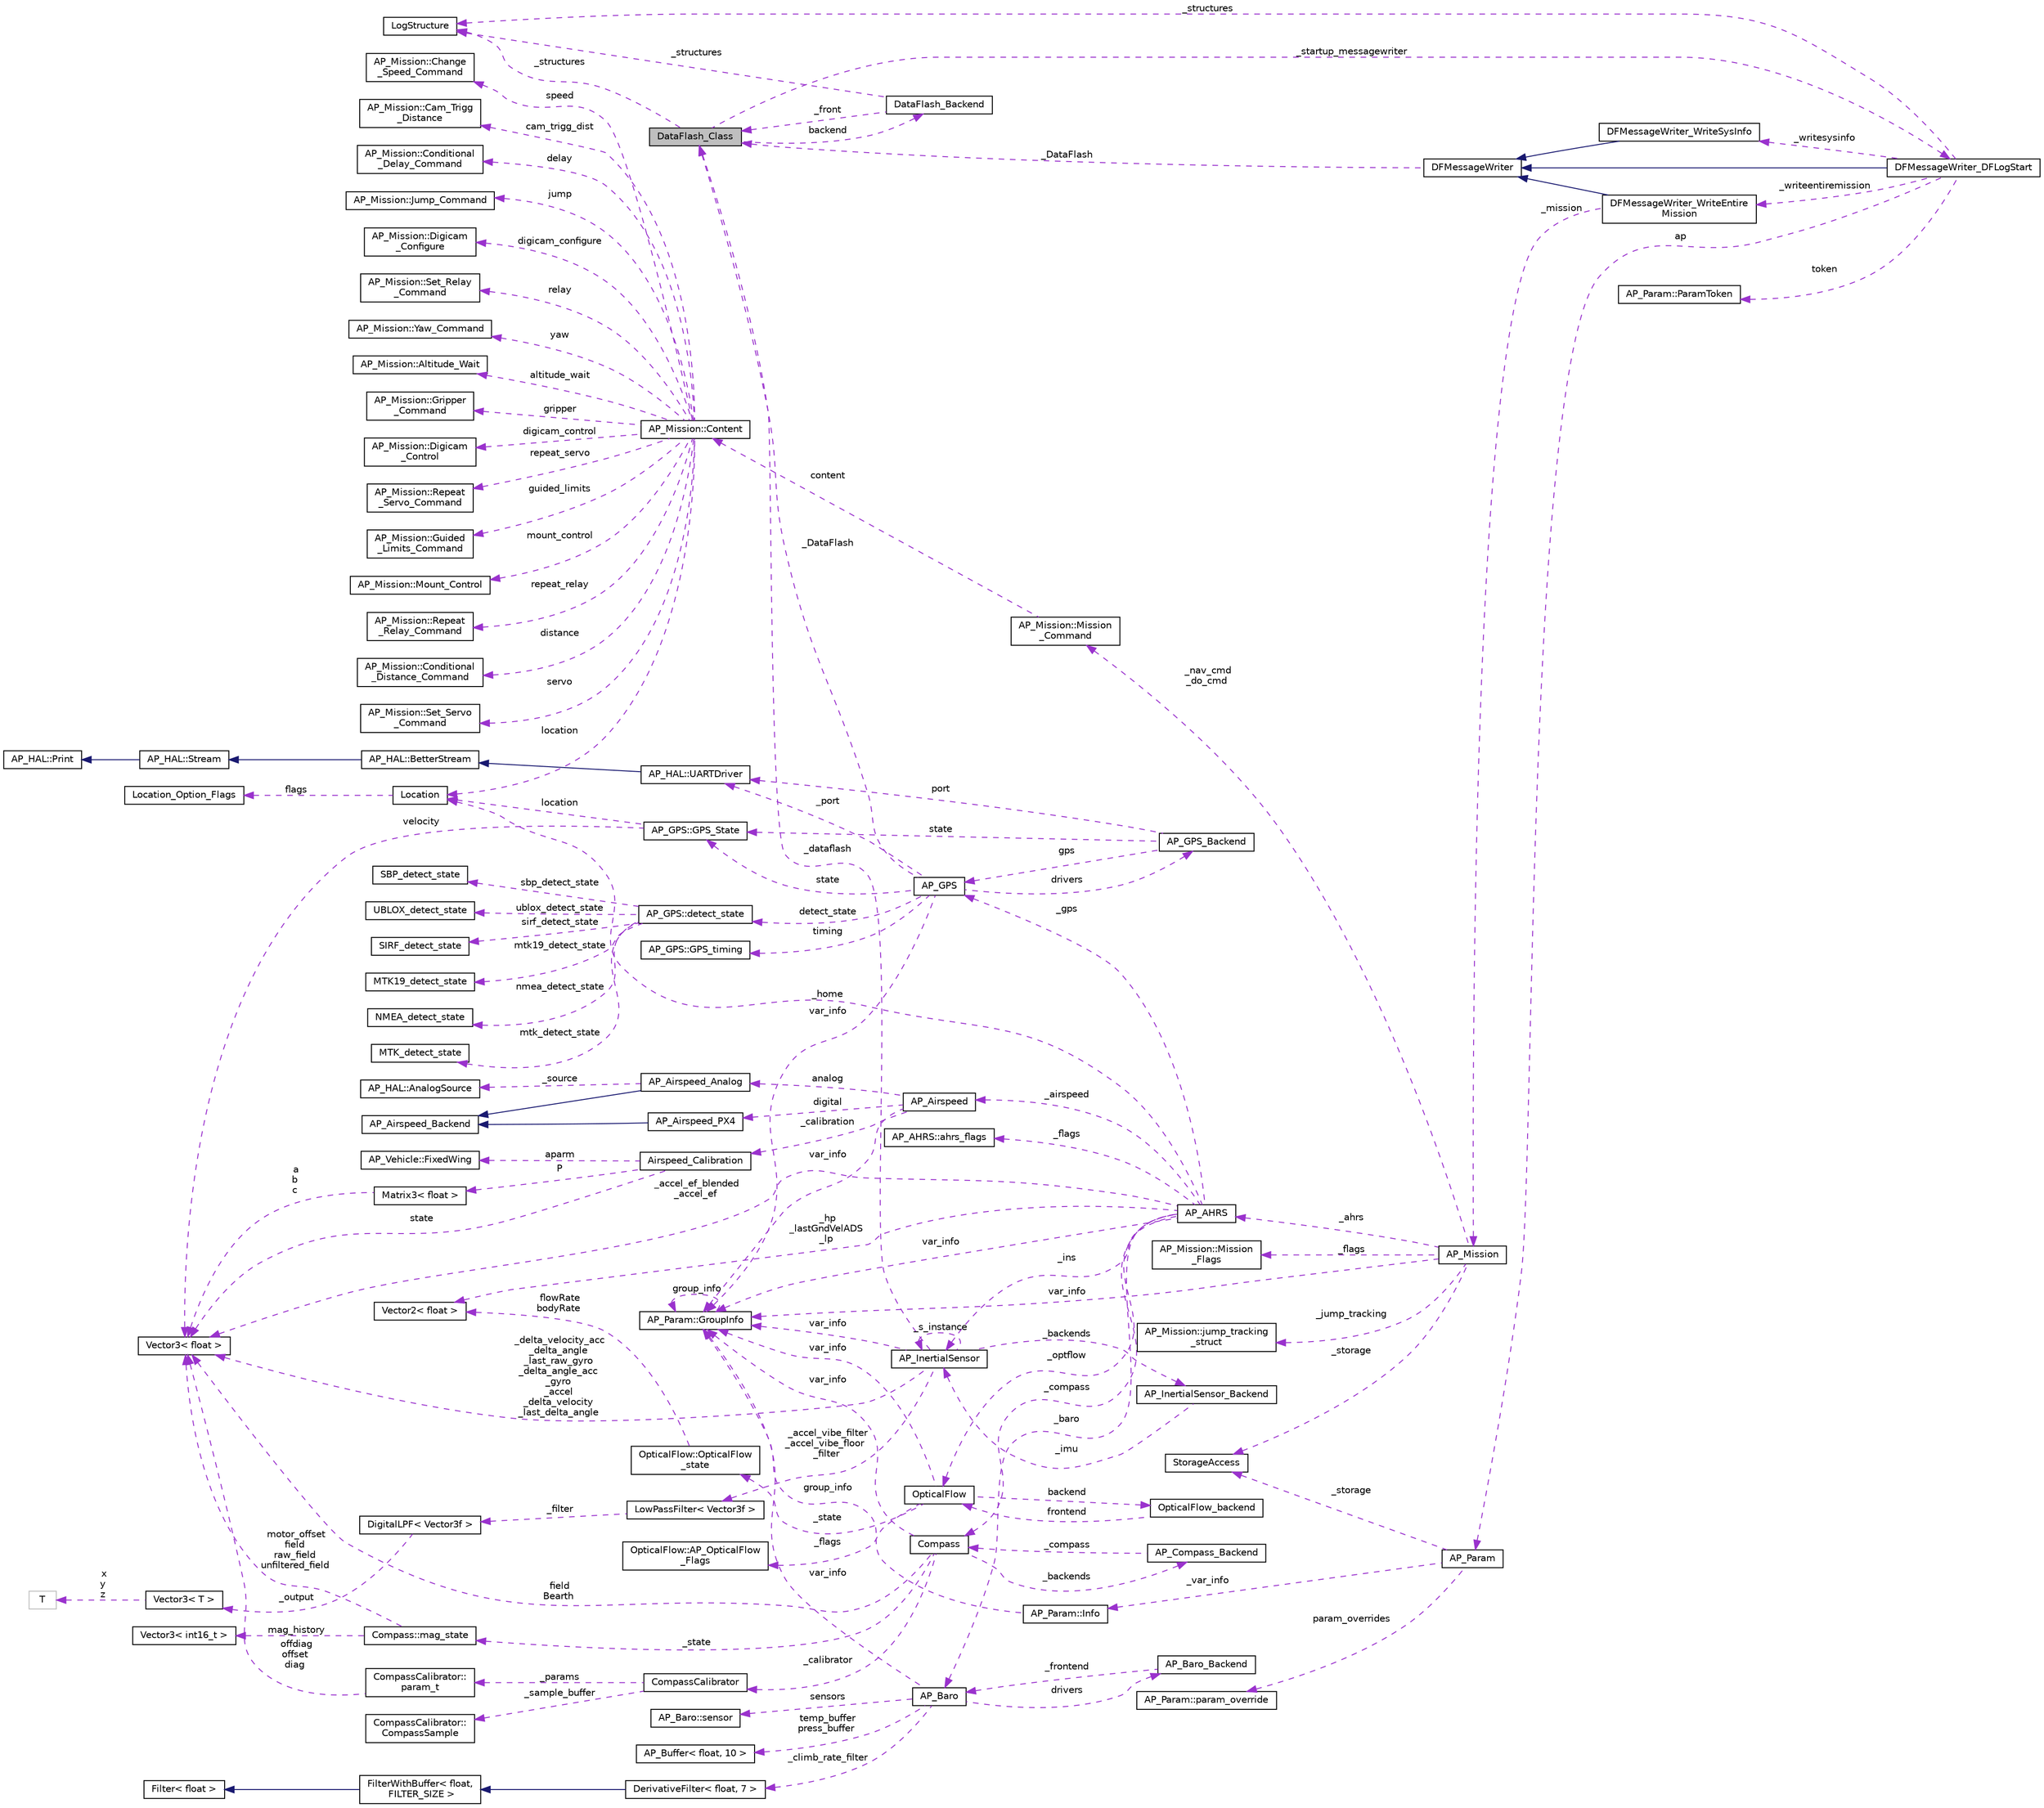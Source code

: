 digraph "DataFlash_Class"
{
 // INTERACTIVE_SVG=YES
  edge [fontname="Helvetica",fontsize="10",labelfontname="Helvetica",labelfontsize="10"];
  node [fontname="Helvetica",fontsize="10",shape=record];
  rankdir="LR";
  Node1 [label="DataFlash_Class",height=0.2,width=0.4,color="black", fillcolor="grey75", style="filled", fontcolor="black"];
  Node2 -> Node1 [dir="back",color="darkorchid3",fontsize="10",style="dashed",label=" _structures" ,fontname="Helvetica"];
  Node2 [label="LogStructure",height=0.2,width=0.4,color="black", fillcolor="white", style="filled",URL="$structLogStructure.html"];
  Node3 -> Node1 [dir="back",color="darkorchid3",fontsize="10",style="dashed",label=" backend" ,fontname="Helvetica"];
  Node3 [label="DataFlash_Backend",height=0.2,width=0.4,color="black", fillcolor="white", style="filled",URL="$classDataFlash__Backend.html"];
  Node2 -> Node3 [dir="back",color="darkorchid3",fontsize="10",style="dashed",label=" _structures" ,fontname="Helvetica"];
  Node1 -> Node3 [dir="back",color="darkorchid3",fontsize="10",style="dashed",label=" _front" ,fontname="Helvetica"];
  Node4 -> Node1 [dir="back",color="darkorchid3",fontsize="10",style="dashed",label=" _startup_messagewriter" ,fontname="Helvetica"];
  Node4 [label="DFMessageWriter_DFLogStart",height=0.2,width=0.4,color="black", fillcolor="white", style="filled",URL="$classDFMessageWriter__DFLogStart.html"];
  Node5 -> Node4 [dir="back",color="midnightblue",fontsize="10",style="solid",fontname="Helvetica"];
  Node5 [label="DFMessageWriter",height=0.2,width=0.4,color="black", fillcolor="white", style="filled",URL="$classDFMessageWriter.html"];
  Node1 -> Node5 [dir="back",color="darkorchid3",fontsize="10",style="dashed",label=" _DataFlash" ,fontname="Helvetica"];
  Node6 -> Node4 [dir="back",color="darkorchid3",fontsize="10",style="dashed",label=" _writeentiremission" ,fontname="Helvetica"];
  Node6 [label="DFMessageWriter_WriteEntire\lMission",height=0.2,width=0.4,color="black", fillcolor="white", style="filled",URL="$classDFMessageWriter__WriteEntireMission.html"];
  Node5 -> Node6 [dir="back",color="midnightblue",fontsize="10",style="solid",fontname="Helvetica"];
  Node7 -> Node6 [dir="back",color="darkorchid3",fontsize="10",style="dashed",label=" _mission" ,fontname="Helvetica"];
  Node7 [label="AP_Mission",height=0.2,width=0.4,color="black", fillcolor="white", style="filled",URL="$classAP__Mission.html",tooltip="Object managing Mission. "];
  Node8 -> Node7 [dir="back",color="darkorchid3",fontsize="10",style="dashed",label=" _storage" ,fontname="Helvetica"];
  Node8 [label="StorageAccess",height=0.2,width=0.4,color="black", fillcolor="white", style="filled",URL="$classStorageAccess.html"];
  Node9 -> Node7 [dir="back",color="darkorchid3",fontsize="10",style="dashed",label=" _nav_cmd\n_do_cmd" ,fontname="Helvetica"];
  Node9 [label="AP_Mission::Mission\l_Command",height=0.2,width=0.4,color="black", fillcolor="white", style="filled",URL="$structAP__Mission_1_1Mission__Command.html"];
  Node10 -> Node9 [dir="back",color="darkorchid3",fontsize="10",style="dashed",label=" content" ,fontname="Helvetica"];
  Node10 [label="AP_Mission::Content",height=0.2,width=0.4,color="black", fillcolor="white", style="filled",URL="$unionAP__Mission_1_1Content.html"];
  Node11 -> Node10 [dir="back",color="darkorchid3",fontsize="10",style="dashed",label=" guided_limits" ,fontname="Helvetica"];
  Node11 [label="AP_Mission::Guided\l_Limits_Command",height=0.2,width=0.4,color="black", fillcolor="white", style="filled",URL="$structAP__Mission_1_1Guided__Limits__Command.html"];
  Node12 -> Node10 [dir="back",color="darkorchid3",fontsize="10",style="dashed",label=" mount_control" ,fontname="Helvetica"];
  Node12 [label="AP_Mission::Mount_Control",height=0.2,width=0.4,color="black", fillcolor="white", style="filled",URL="$structAP__Mission_1_1Mount__Control.html"];
  Node13 -> Node10 [dir="back",color="darkorchid3",fontsize="10",style="dashed",label=" repeat_relay" ,fontname="Helvetica"];
  Node13 [label="AP_Mission::Repeat\l_Relay_Command",height=0.2,width=0.4,color="black", fillcolor="white", style="filled",URL="$structAP__Mission_1_1Repeat__Relay__Command.html"];
  Node14 -> Node10 [dir="back",color="darkorchid3",fontsize="10",style="dashed",label=" distance" ,fontname="Helvetica"];
  Node14 [label="AP_Mission::Conditional\l_Distance_Command",height=0.2,width=0.4,color="black", fillcolor="white", style="filled",URL="$structAP__Mission_1_1Conditional__Distance__Command.html"];
  Node15 -> Node10 [dir="back",color="darkorchid3",fontsize="10",style="dashed",label=" servo" ,fontname="Helvetica"];
  Node15 [label="AP_Mission::Set_Servo\l_Command",height=0.2,width=0.4,color="black", fillcolor="white", style="filled",URL="$structAP__Mission_1_1Set__Servo__Command.html"];
  Node16 -> Node10 [dir="back",color="darkorchid3",fontsize="10",style="dashed",label=" speed" ,fontname="Helvetica"];
  Node16 [label="AP_Mission::Change\l_Speed_Command",height=0.2,width=0.4,color="black", fillcolor="white", style="filled",URL="$structAP__Mission_1_1Change__Speed__Command.html"];
  Node17 -> Node10 [dir="back",color="darkorchid3",fontsize="10",style="dashed",label=" cam_trigg_dist" ,fontname="Helvetica"];
  Node17 [label="AP_Mission::Cam_Trigg\l_Distance",height=0.2,width=0.4,color="black", fillcolor="white", style="filled",URL="$structAP__Mission_1_1Cam__Trigg__Distance.html"];
  Node18 -> Node10 [dir="back",color="darkorchid3",fontsize="10",style="dashed",label=" delay" ,fontname="Helvetica"];
  Node18 [label="AP_Mission::Conditional\l_Delay_Command",height=0.2,width=0.4,color="black", fillcolor="white", style="filled",URL="$structAP__Mission_1_1Conditional__Delay__Command.html"];
  Node19 -> Node10 [dir="back",color="darkorchid3",fontsize="10",style="dashed",label=" jump" ,fontname="Helvetica"];
  Node19 [label="AP_Mission::Jump_Command",height=0.2,width=0.4,color="black", fillcolor="white", style="filled",URL="$structAP__Mission_1_1Jump__Command.html"];
  Node20 -> Node10 [dir="back",color="darkorchid3",fontsize="10",style="dashed",label=" location" ,fontname="Helvetica"];
  Node20 [label="Location",height=0.2,width=0.4,color="black", fillcolor="white", style="filled",URL="$structLocation.html"];
  Node21 -> Node20 [dir="back",color="darkorchid3",fontsize="10",style="dashed",label=" flags" ,fontname="Helvetica"];
  Node21 [label="Location_Option_Flags",height=0.2,width=0.4,color="black", fillcolor="white", style="filled",URL="$structLocation__Option__Flags.html"];
  Node22 -> Node10 [dir="back",color="darkorchid3",fontsize="10",style="dashed",label=" digicam_configure" ,fontname="Helvetica"];
  Node22 [label="AP_Mission::Digicam\l_Configure",height=0.2,width=0.4,color="black", fillcolor="white", style="filled",URL="$structAP__Mission_1_1Digicam__Configure.html"];
  Node23 -> Node10 [dir="back",color="darkorchid3",fontsize="10",style="dashed",label=" relay" ,fontname="Helvetica"];
  Node23 [label="AP_Mission::Set_Relay\l_Command",height=0.2,width=0.4,color="black", fillcolor="white", style="filled",URL="$structAP__Mission_1_1Set__Relay__Command.html"];
  Node24 -> Node10 [dir="back",color="darkorchid3",fontsize="10",style="dashed",label=" yaw" ,fontname="Helvetica"];
  Node24 [label="AP_Mission::Yaw_Command",height=0.2,width=0.4,color="black", fillcolor="white", style="filled",URL="$structAP__Mission_1_1Yaw__Command.html"];
  Node25 -> Node10 [dir="back",color="darkorchid3",fontsize="10",style="dashed",label=" altitude_wait" ,fontname="Helvetica"];
  Node25 [label="AP_Mission::Altitude_Wait",height=0.2,width=0.4,color="black", fillcolor="white", style="filled",URL="$structAP__Mission_1_1Altitude__Wait.html"];
  Node26 -> Node10 [dir="back",color="darkorchid3",fontsize="10",style="dashed",label=" gripper" ,fontname="Helvetica"];
  Node26 [label="AP_Mission::Gripper\l_Command",height=0.2,width=0.4,color="black", fillcolor="white", style="filled",URL="$structAP__Mission_1_1Gripper__Command.html"];
  Node27 -> Node10 [dir="back",color="darkorchid3",fontsize="10",style="dashed",label=" digicam_control" ,fontname="Helvetica"];
  Node27 [label="AP_Mission::Digicam\l_Control",height=0.2,width=0.4,color="black", fillcolor="white", style="filled",URL="$structAP__Mission_1_1Digicam__Control.html"];
  Node28 -> Node10 [dir="back",color="darkorchid3",fontsize="10",style="dashed",label=" repeat_servo" ,fontname="Helvetica"];
  Node28 [label="AP_Mission::Repeat\l_Servo_Command",height=0.2,width=0.4,color="black", fillcolor="white", style="filled",URL="$structAP__Mission_1_1Repeat__Servo__Command.html"];
  Node29 -> Node7 [dir="back",color="darkorchid3",fontsize="10",style="dashed",label=" var_info" ,fontname="Helvetica"];
  Node29 [label="AP_Param::GroupInfo",height=0.2,width=0.4,color="black", fillcolor="white", style="filled",URL="$structAP__Param_1_1GroupInfo.html"];
  Node29 -> Node29 [dir="back",color="darkorchid3",fontsize="10",style="dashed",label=" group_info" ,fontname="Helvetica"];
  Node30 -> Node7 [dir="back",color="darkorchid3",fontsize="10",style="dashed",label=" _flags" ,fontname="Helvetica"];
  Node30 [label="AP_Mission::Mission\l_Flags",height=0.2,width=0.4,color="black", fillcolor="white", style="filled",URL="$structAP__Mission_1_1Mission__Flags.html"];
  Node31 -> Node7 [dir="back",color="darkorchid3",fontsize="10",style="dashed",label=" _ahrs" ,fontname="Helvetica"];
  Node31 [label="AP_AHRS",height=0.2,width=0.4,color="black", fillcolor="white", style="filled",URL="$classAP__AHRS.html"];
  Node32 -> Node31 [dir="back",color="darkorchid3",fontsize="10",style="dashed",label=" _flags" ,fontname="Helvetica"];
  Node32 [label="AP_AHRS::ahrs_flags",height=0.2,width=0.4,color="black", fillcolor="white", style="filled",URL="$structAP__AHRS_1_1ahrs__flags.html"];
  Node33 -> Node31 [dir="back",color="darkorchid3",fontsize="10",style="dashed",label=" _baro" ,fontname="Helvetica"];
  Node33 [label="AP_Baro",height=0.2,width=0.4,color="black", fillcolor="white", style="filled",URL="$classAP__Baro.html"];
  Node34 -> Node33 [dir="back",color="darkorchid3",fontsize="10",style="dashed",label=" sensors" ,fontname="Helvetica"];
  Node34 [label="AP_Baro::sensor",height=0.2,width=0.4,color="black", fillcolor="white", style="filled",URL="$structAP__Baro_1_1sensor.html"];
  Node35 -> Node33 [dir="back",color="darkorchid3",fontsize="10",style="dashed",label=" temp_buffer\npress_buffer" ,fontname="Helvetica"];
  Node35 [label="AP_Buffer\< float, 10 \>",height=0.2,width=0.4,color="black", fillcolor="white", style="filled",URL="$classAP__Buffer.html"];
  Node36 -> Node33 [dir="back",color="darkorchid3",fontsize="10",style="dashed",label=" _climb_rate_filter" ,fontname="Helvetica"];
  Node36 [label="DerivativeFilter\< float, 7 \>",height=0.2,width=0.4,color="black", fillcolor="white", style="filled",URL="$classDerivativeFilter.html"];
  Node37 -> Node36 [dir="back",color="midnightblue",fontsize="10",style="solid",fontname="Helvetica"];
  Node37 [label="FilterWithBuffer\< float,\l FILTER_SIZE \>",height=0.2,width=0.4,color="black", fillcolor="white", style="filled",URL="$classFilterWithBuffer.html"];
  Node38 -> Node37 [dir="back",color="midnightblue",fontsize="10",style="solid",fontname="Helvetica"];
  Node38 [label="Filter\< float \>",height=0.2,width=0.4,color="black", fillcolor="white", style="filled",URL="$classFilter.html"];
  Node29 -> Node33 [dir="back",color="darkorchid3",fontsize="10",style="dashed",label=" var_info" ,fontname="Helvetica"];
  Node39 -> Node33 [dir="back",color="darkorchid3",fontsize="10",style="dashed",label=" drivers" ,fontname="Helvetica"];
  Node39 [label="AP_Baro_Backend",height=0.2,width=0.4,color="black", fillcolor="white", style="filled",URL="$classAP__Baro__Backend.html",tooltip="-*- tab-width: 4; Mode: C++; c-basic-offset: 4; indent-tabs-mode: nil -*- "];
  Node33 -> Node39 [dir="back",color="darkorchid3",fontsize="10",style="dashed",label=" _frontend" ,fontname="Helvetica"];
  Node40 -> Node31 [dir="back",color="darkorchid3",fontsize="10",style="dashed",label=" _optflow" ,fontname="Helvetica"];
  Node40 [label="OpticalFlow",height=0.2,width=0.4,color="black", fillcolor="white", style="filled",URL="$classOpticalFlow.html"];
  Node29 -> Node40 [dir="back",color="darkorchid3",fontsize="10",style="dashed",label=" var_info" ,fontname="Helvetica"];
  Node41 -> Node40 [dir="back",color="darkorchid3",fontsize="10",style="dashed",label=" _state" ,fontname="Helvetica"];
  Node41 [label="OpticalFlow::OpticalFlow\l_state",height=0.2,width=0.4,color="black", fillcolor="white", style="filled",URL="$structOpticalFlow_1_1OpticalFlow__state.html"];
  Node42 -> Node41 [dir="back",color="darkorchid3",fontsize="10",style="dashed",label=" flowRate\nbodyRate" ,fontname="Helvetica"];
  Node42 [label="Vector2\< float \>",height=0.2,width=0.4,color="black", fillcolor="white", style="filled",URL="$structVector2.html"];
  Node43 -> Node40 [dir="back",color="darkorchid3",fontsize="10",style="dashed",label=" backend" ,fontname="Helvetica"];
  Node43 [label="OpticalFlow_backend",height=0.2,width=0.4,color="black", fillcolor="white", style="filled",URL="$classOpticalFlow__backend.html"];
  Node40 -> Node43 [dir="back",color="darkorchid3",fontsize="10",style="dashed",label=" frontend" ,fontname="Helvetica"];
  Node44 -> Node40 [dir="back",color="darkorchid3",fontsize="10",style="dashed",label=" _flags" ,fontname="Helvetica"];
  Node44 [label="OpticalFlow::AP_OpticalFlow\l_Flags",height=0.2,width=0.4,color="black", fillcolor="white", style="filled",URL="$structOpticalFlow_1_1AP__OpticalFlow__Flags.html"];
  Node29 -> Node31 [dir="back",color="darkorchid3",fontsize="10",style="dashed",label=" var_info" ,fontname="Helvetica"];
  Node45 -> Node31 [dir="back",color="darkorchid3",fontsize="10",style="dashed",label=" _accel_ef_blended\n_accel_ef" ,fontname="Helvetica"];
  Node45 [label="Vector3\< float \>",height=0.2,width=0.4,color="black", fillcolor="white", style="filled",URL="$classVector3.html"];
  Node46 -> Node31 [dir="back",color="darkorchid3",fontsize="10",style="dashed",label=" _ins" ,fontname="Helvetica"];
  Node46 [label="AP_InertialSensor",height=0.2,width=0.4,color="black", fillcolor="white", style="filled",URL="$classAP__InertialSensor.html"];
  Node47 -> Node46 [dir="back",color="darkorchid3",fontsize="10",style="dashed",label=" _accel_vibe_filter\n_accel_vibe_floor\l_filter" ,fontname="Helvetica"];
  Node47 [label="LowPassFilter\< Vector3f \>",height=0.2,width=0.4,color="black", fillcolor="white", style="filled",URL="$classLowPassFilter.html"];
  Node48 -> Node47 [dir="back",color="darkorchid3",fontsize="10",style="dashed",label=" _filter" ,fontname="Helvetica"];
  Node48 [label="DigitalLPF\< Vector3f \>",height=0.2,width=0.4,color="black", fillcolor="white", style="filled",URL="$classDigitalLPF.html"];
  Node49 -> Node48 [dir="back",color="darkorchid3",fontsize="10",style="dashed",label=" _output" ,fontname="Helvetica"];
  Node49 [label="Vector3\< T \>",height=0.2,width=0.4,color="black", fillcolor="white", style="filled",URL="$classVector3.html"];
  Node50 -> Node49 [dir="back",color="darkorchid3",fontsize="10",style="dashed",label=" x\ny\nz" ,fontname="Helvetica"];
  Node50 [label="T",height=0.2,width=0.4,color="grey75", fillcolor="white", style="filled"];
  Node51 -> Node46 [dir="back",color="darkorchid3",fontsize="10",style="dashed",label=" _backends" ,fontname="Helvetica"];
  Node51 [label="AP_InertialSensor_Backend",height=0.2,width=0.4,color="black", fillcolor="white", style="filled",URL="$classAP__InertialSensor__Backend.html"];
  Node46 -> Node51 [dir="back",color="darkorchid3",fontsize="10",style="dashed",label=" _imu" ,fontname="Helvetica"];
  Node1 -> Node46 [dir="back",color="darkorchid3",fontsize="10",style="dashed",label=" _dataflash" ,fontname="Helvetica"];
  Node29 -> Node46 [dir="back",color="darkorchid3",fontsize="10",style="dashed",label=" var_info" ,fontname="Helvetica"];
  Node46 -> Node46 [dir="back",color="darkorchid3",fontsize="10",style="dashed",label=" _s_instance" ,fontname="Helvetica"];
  Node45 -> Node46 [dir="back",color="darkorchid3",fontsize="10",style="dashed",label=" _delta_velocity_acc\n_delta_angle\n_last_raw_gyro\n_delta_angle_acc\n_gyro\n_accel\n_delta_velocity\n_last_delta_angle" ,fontname="Helvetica"];
  Node52 -> Node31 [dir="back",color="darkorchid3",fontsize="10",style="dashed",label=" _airspeed" ,fontname="Helvetica"];
  Node52 [label="AP_Airspeed",height=0.2,width=0.4,color="black", fillcolor="white", style="filled",URL="$classAP__Airspeed.html"];
  Node53 -> Node52 [dir="back",color="darkorchid3",fontsize="10",style="dashed",label=" analog" ,fontname="Helvetica"];
  Node53 [label="AP_Airspeed_Analog",height=0.2,width=0.4,color="black", fillcolor="white", style="filled",URL="$classAP__Airspeed__Analog.html",tooltip="-*- tab-width: 4; Mode: C++; c-basic-offset: 4; indent-tabs-mode: nil -*- "];
  Node54 -> Node53 [dir="back",color="midnightblue",fontsize="10",style="solid",fontname="Helvetica"];
  Node54 [label="AP_Airspeed_Backend",height=0.2,width=0.4,color="black", fillcolor="white", style="filled",URL="$classAP__Airspeed__Backend.html",tooltip="-*- tab-width: 4; Mode: C++; c-basic-offset: 4; indent-tabs-mode: nil -*- "];
  Node55 -> Node53 [dir="back",color="darkorchid3",fontsize="10",style="dashed",label=" _source" ,fontname="Helvetica"];
  Node55 [label="AP_HAL::AnalogSource",height=0.2,width=0.4,color="black", fillcolor="white", style="filled",URL="$classAP__HAL_1_1AnalogSource.html"];
  Node29 -> Node52 [dir="back",color="darkorchid3",fontsize="10",style="dashed",label=" var_info" ,fontname="Helvetica"];
  Node56 -> Node52 [dir="back",color="darkorchid3",fontsize="10",style="dashed",label=" digital" ,fontname="Helvetica"];
  Node56 [label="AP_Airspeed_PX4",height=0.2,width=0.4,color="black", fillcolor="white", style="filled",URL="$classAP__Airspeed__PX4.html",tooltip="-*- tab-width: 4; Mode: C++; c-basic-offset: 4; indent-tabs-mode: nil -*- "];
  Node54 -> Node56 [dir="back",color="midnightblue",fontsize="10",style="solid",fontname="Helvetica"];
  Node57 -> Node52 [dir="back",color="darkorchid3",fontsize="10",style="dashed",label=" _calibration" ,fontname="Helvetica"];
  Node57 [label="Airspeed_Calibration",height=0.2,width=0.4,color="black", fillcolor="white", style="filled",URL="$classAirspeed__Calibration.html",tooltip="-*- tab-width: 4; Mode: C++; c-basic-offset: 4; indent-tabs-mode: nil -*- "];
  Node58 -> Node57 [dir="back",color="darkorchid3",fontsize="10",style="dashed",label=" P" ,fontname="Helvetica"];
  Node58 [label="Matrix3\< float \>",height=0.2,width=0.4,color="black", fillcolor="white", style="filled",URL="$classMatrix3.html"];
  Node45 -> Node58 [dir="back",color="darkorchid3",fontsize="10",style="dashed",label=" a\nb\nc" ,fontname="Helvetica"];
  Node45 -> Node57 [dir="back",color="darkorchid3",fontsize="10",style="dashed",label=" state" ,fontname="Helvetica"];
  Node59 -> Node57 [dir="back",color="darkorchid3",fontsize="10",style="dashed",label=" aparm" ,fontname="Helvetica"];
  Node59 [label="AP_Vehicle::FixedWing",height=0.2,width=0.4,color="black", fillcolor="white", style="filled",URL="$structAP__Vehicle_1_1FixedWing.html"];
  Node42 -> Node31 [dir="back",color="darkorchid3",fontsize="10",style="dashed",label=" _hp\n_lastGndVelADS\n_lp" ,fontname="Helvetica"];
  Node60 -> Node31 [dir="back",color="darkorchid3",fontsize="10",style="dashed",label=" _gps" ,fontname="Helvetica"];
  Node60 [label="AP_GPS",height=0.2,width=0.4,color="black", fillcolor="white", style="filled",URL="$classAP__GPS.html"];
  Node61 -> Node60 [dir="back",color="darkorchid3",fontsize="10",style="dashed",label=" detect_state" ,fontname="Helvetica"];
  Node61 [label="AP_GPS::detect_state",height=0.2,width=0.4,color="black", fillcolor="white", style="filled",URL="$structAP__GPS_1_1detect__state.html"];
  Node62 -> Node61 [dir="back",color="darkorchid3",fontsize="10",style="dashed",label=" sbp_detect_state" ,fontname="Helvetica"];
  Node62 [label="SBP_detect_state",height=0.2,width=0.4,color="black", fillcolor="white", style="filled",URL="$structSBP__detect__state.html"];
  Node63 -> Node61 [dir="back",color="darkorchid3",fontsize="10",style="dashed",label=" ublox_detect_state" ,fontname="Helvetica"];
  Node63 [label="UBLOX_detect_state",height=0.2,width=0.4,color="black", fillcolor="white", style="filled",URL="$structUBLOX__detect__state.html"];
  Node64 -> Node61 [dir="back",color="darkorchid3",fontsize="10",style="dashed",label=" sirf_detect_state" ,fontname="Helvetica"];
  Node64 [label="SIRF_detect_state",height=0.2,width=0.4,color="black", fillcolor="white", style="filled",URL="$structSIRF__detect__state.html"];
  Node65 -> Node61 [dir="back",color="darkorchid3",fontsize="10",style="dashed",label=" mtk19_detect_state" ,fontname="Helvetica"];
  Node65 [label="MTK19_detect_state",height=0.2,width=0.4,color="black", fillcolor="white", style="filled",URL="$structMTK19__detect__state.html"];
  Node66 -> Node61 [dir="back",color="darkorchid3",fontsize="10",style="dashed",label=" nmea_detect_state" ,fontname="Helvetica"];
  Node66 [label="NMEA_detect_state",height=0.2,width=0.4,color="black", fillcolor="white", style="filled",URL="$structNMEA__detect__state.html"];
  Node67 -> Node61 [dir="back",color="darkorchid3",fontsize="10",style="dashed",label=" mtk_detect_state" ,fontname="Helvetica"];
  Node67 [label="MTK_detect_state",height=0.2,width=0.4,color="black", fillcolor="white", style="filled",URL="$structMTK__detect__state.html"];
  Node68 -> Node60 [dir="back",color="darkorchid3",fontsize="10",style="dashed",label=" timing" ,fontname="Helvetica"];
  Node68 [label="AP_GPS::GPS_timing",height=0.2,width=0.4,color="black", fillcolor="white", style="filled",URL="$structAP__GPS_1_1GPS__timing.html"];
  Node69 -> Node60 [dir="back",color="darkorchid3",fontsize="10",style="dashed",label=" drivers" ,fontname="Helvetica"];
  Node69 [label="AP_GPS_Backend",height=0.2,width=0.4,color="black", fillcolor="white", style="filled",URL="$classAP__GPS__Backend.html"];
  Node70 -> Node69 [dir="back",color="darkorchid3",fontsize="10",style="dashed",label=" port" ,fontname="Helvetica"];
  Node70 [label="AP_HAL::UARTDriver",height=0.2,width=0.4,color="black", fillcolor="white", style="filled",URL="$classAP__HAL_1_1UARTDriver.html"];
  Node71 -> Node70 [dir="back",color="midnightblue",fontsize="10",style="solid",fontname="Helvetica"];
  Node71 [label="AP_HAL::BetterStream",height=0.2,width=0.4,color="black", fillcolor="white", style="filled",URL="$classAP__HAL_1_1BetterStream.html"];
  Node72 -> Node71 [dir="back",color="midnightblue",fontsize="10",style="solid",fontname="Helvetica"];
  Node72 [label="AP_HAL::Stream",height=0.2,width=0.4,color="black", fillcolor="white", style="filled",URL="$classAP__HAL_1_1Stream.html"];
  Node73 -> Node72 [dir="back",color="midnightblue",fontsize="10",style="solid",fontname="Helvetica"];
  Node73 [label="AP_HAL::Print",height=0.2,width=0.4,color="black", fillcolor="white", style="filled",URL="$classAP__HAL_1_1Print.html"];
  Node60 -> Node69 [dir="back",color="darkorchid3",fontsize="10",style="dashed",label=" gps" ,fontname="Helvetica"];
  Node74 -> Node69 [dir="back",color="darkorchid3",fontsize="10",style="dashed",label=" state" ,fontname="Helvetica"];
  Node74 [label="AP_GPS::GPS_State",height=0.2,width=0.4,color="black", fillcolor="white", style="filled",URL="$structAP__GPS_1_1GPS__State.html"];
  Node45 -> Node74 [dir="back",color="darkorchid3",fontsize="10",style="dashed",label=" velocity" ,fontname="Helvetica"];
  Node20 -> Node74 [dir="back",color="darkorchid3",fontsize="10",style="dashed",label=" location" ,fontname="Helvetica"];
  Node1 -> Node60 [dir="back",color="darkorchid3",fontsize="10",style="dashed",label=" _DataFlash" ,fontname="Helvetica"];
  Node70 -> Node60 [dir="back",color="darkorchid3",fontsize="10",style="dashed",label=" _port" ,fontname="Helvetica"];
  Node29 -> Node60 [dir="back",color="darkorchid3",fontsize="10",style="dashed",label=" var_info" ,fontname="Helvetica"];
  Node74 -> Node60 [dir="back",color="darkorchid3",fontsize="10",style="dashed",label=" state" ,fontname="Helvetica"];
  Node20 -> Node31 [dir="back",color="darkorchid3",fontsize="10",style="dashed",label=" _home" ,fontname="Helvetica"];
  Node75 -> Node31 [dir="back",color="darkorchid3",fontsize="10",style="dashed",label=" _compass" ,fontname="Helvetica"];
  Node75 [label="Compass",height=0.2,width=0.4,color="black", fillcolor="white", style="filled",URL="$classCompass.html"];
  Node29 -> Node75 [dir="back",color="darkorchid3",fontsize="10",style="dashed",label=" var_info" ,fontname="Helvetica"];
  Node45 -> Node75 [dir="back",color="darkorchid3",fontsize="10",style="dashed",label=" field\nBearth" ,fontname="Helvetica"];
  Node76 -> Node75 [dir="back",color="darkorchid3",fontsize="10",style="dashed",label=" _calibrator" ,fontname="Helvetica"];
  Node76 [label="CompassCalibrator",height=0.2,width=0.4,color="black", fillcolor="white", style="filled",URL="$classCompassCalibrator.html"];
  Node77 -> Node76 [dir="back",color="darkorchid3",fontsize="10",style="dashed",label=" _params" ,fontname="Helvetica"];
  Node77 [label="CompassCalibrator::\lparam_t",height=0.2,width=0.4,color="black", fillcolor="white", style="filled",URL="$classCompassCalibrator_1_1param__t.html"];
  Node45 -> Node77 [dir="back",color="darkorchid3",fontsize="10",style="dashed",label=" offdiag\noffset\ndiag" ,fontname="Helvetica"];
  Node78 -> Node76 [dir="back",color="darkorchid3",fontsize="10",style="dashed",label=" _sample_buffer" ,fontname="Helvetica"];
  Node78 [label="CompassCalibrator::\lCompassSample",height=0.2,width=0.4,color="black", fillcolor="white", style="filled",URL="$classCompassCalibrator_1_1CompassSample.html"];
  Node79 -> Node75 [dir="back",color="darkorchid3",fontsize="10",style="dashed",label=" _backends" ,fontname="Helvetica"];
  Node79 [label="AP_Compass_Backend",height=0.2,width=0.4,color="black", fillcolor="white", style="filled",URL="$classAP__Compass__Backend.html"];
  Node75 -> Node79 [dir="back",color="darkorchid3",fontsize="10",style="dashed",label=" _compass" ,fontname="Helvetica"];
  Node80 -> Node75 [dir="back",color="darkorchid3",fontsize="10",style="dashed",label=" _state" ,fontname="Helvetica"];
  Node80 [label="Compass::mag_state",height=0.2,width=0.4,color="black", fillcolor="white", style="filled",URL="$structCompass_1_1mag__state.html"];
  Node45 -> Node80 [dir="back",color="darkorchid3",fontsize="10",style="dashed",label=" motor_offset\nfield\nraw_field\nunfiltered_field" ,fontname="Helvetica"];
  Node81 -> Node80 [dir="back",color="darkorchid3",fontsize="10",style="dashed",label=" mag_history" ,fontname="Helvetica"];
  Node81 [label="Vector3\< int16_t \>",height=0.2,width=0.4,color="black", fillcolor="white", style="filled",URL="$classVector3.html"];
  Node82 -> Node7 [dir="back",color="darkorchid3",fontsize="10",style="dashed",label=" _jump_tracking" ,fontname="Helvetica"];
  Node82 [label="AP_Mission::jump_tracking\l_struct",height=0.2,width=0.4,color="black", fillcolor="white", style="filled",URL="$structAP__Mission_1_1jump__tracking__struct.html"];
  Node83 -> Node4 [dir="back",color="darkorchid3",fontsize="10",style="dashed",label=" _writesysinfo" ,fontname="Helvetica"];
  Node83 [label="DFMessageWriter_WriteSysInfo",height=0.2,width=0.4,color="black", fillcolor="white", style="filled",URL="$classDFMessageWriter__WriteSysInfo.html"];
  Node5 -> Node83 [dir="back",color="midnightblue",fontsize="10",style="solid",fontname="Helvetica"];
  Node84 -> Node4 [dir="back",color="darkorchid3",fontsize="10",style="dashed",label=" token" ,fontname="Helvetica"];
  Node84 [label="AP_Param::ParamToken",height=0.2,width=0.4,color="black", fillcolor="white", style="filled",URL="$structAP__Param_1_1ParamToken.html"];
  Node2 -> Node4 [dir="back",color="darkorchid3",fontsize="10",style="dashed",label=" _structures" ,fontname="Helvetica"];
  Node85 -> Node4 [dir="back",color="darkorchid3",fontsize="10",style="dashed",label=" ap" ,fontname="Helvetica"];
  Node85 [label="AP_Param",height=0.2,width=0.4,color="black", fillcolor="white", style="filled",URL="$classAP__Param.html"];
  Node8 -> Node85 [dir="back",color="darkorchid3",fontsize="10",style="dashed",label=" _storage" ,fontname="Helvetica"];
  Node86 -> Node85 [dir="back",color="darkorchid3",fontsize="10",style="dashed",label=" _var_info" ,fontname="Helvetica"];
  Node86 [label="AP_Param::Info",height=0.2,width=0.4,color="black", fillcolor="white", style="filled",URL="$structAP__Param_1_1Info.html"];
  Node29 -> Node86 [dir="back",color="darkorchid3",fontsize="10",style="dashed",label=" group_info" ,fontname="Helvetica"];
  Node87 -> Node85 [dir="back",color="darkorchid3",fontsize="10",style="dashed",label=" param_overrides" ,fontname="Helvetica"];
  Node87 [label="AP_Param::param_override",height=0.2,width=0.4,color="black", fillcolor="white", style="filled",URL="$structAP__Param_1_1param__override.html"];
}
